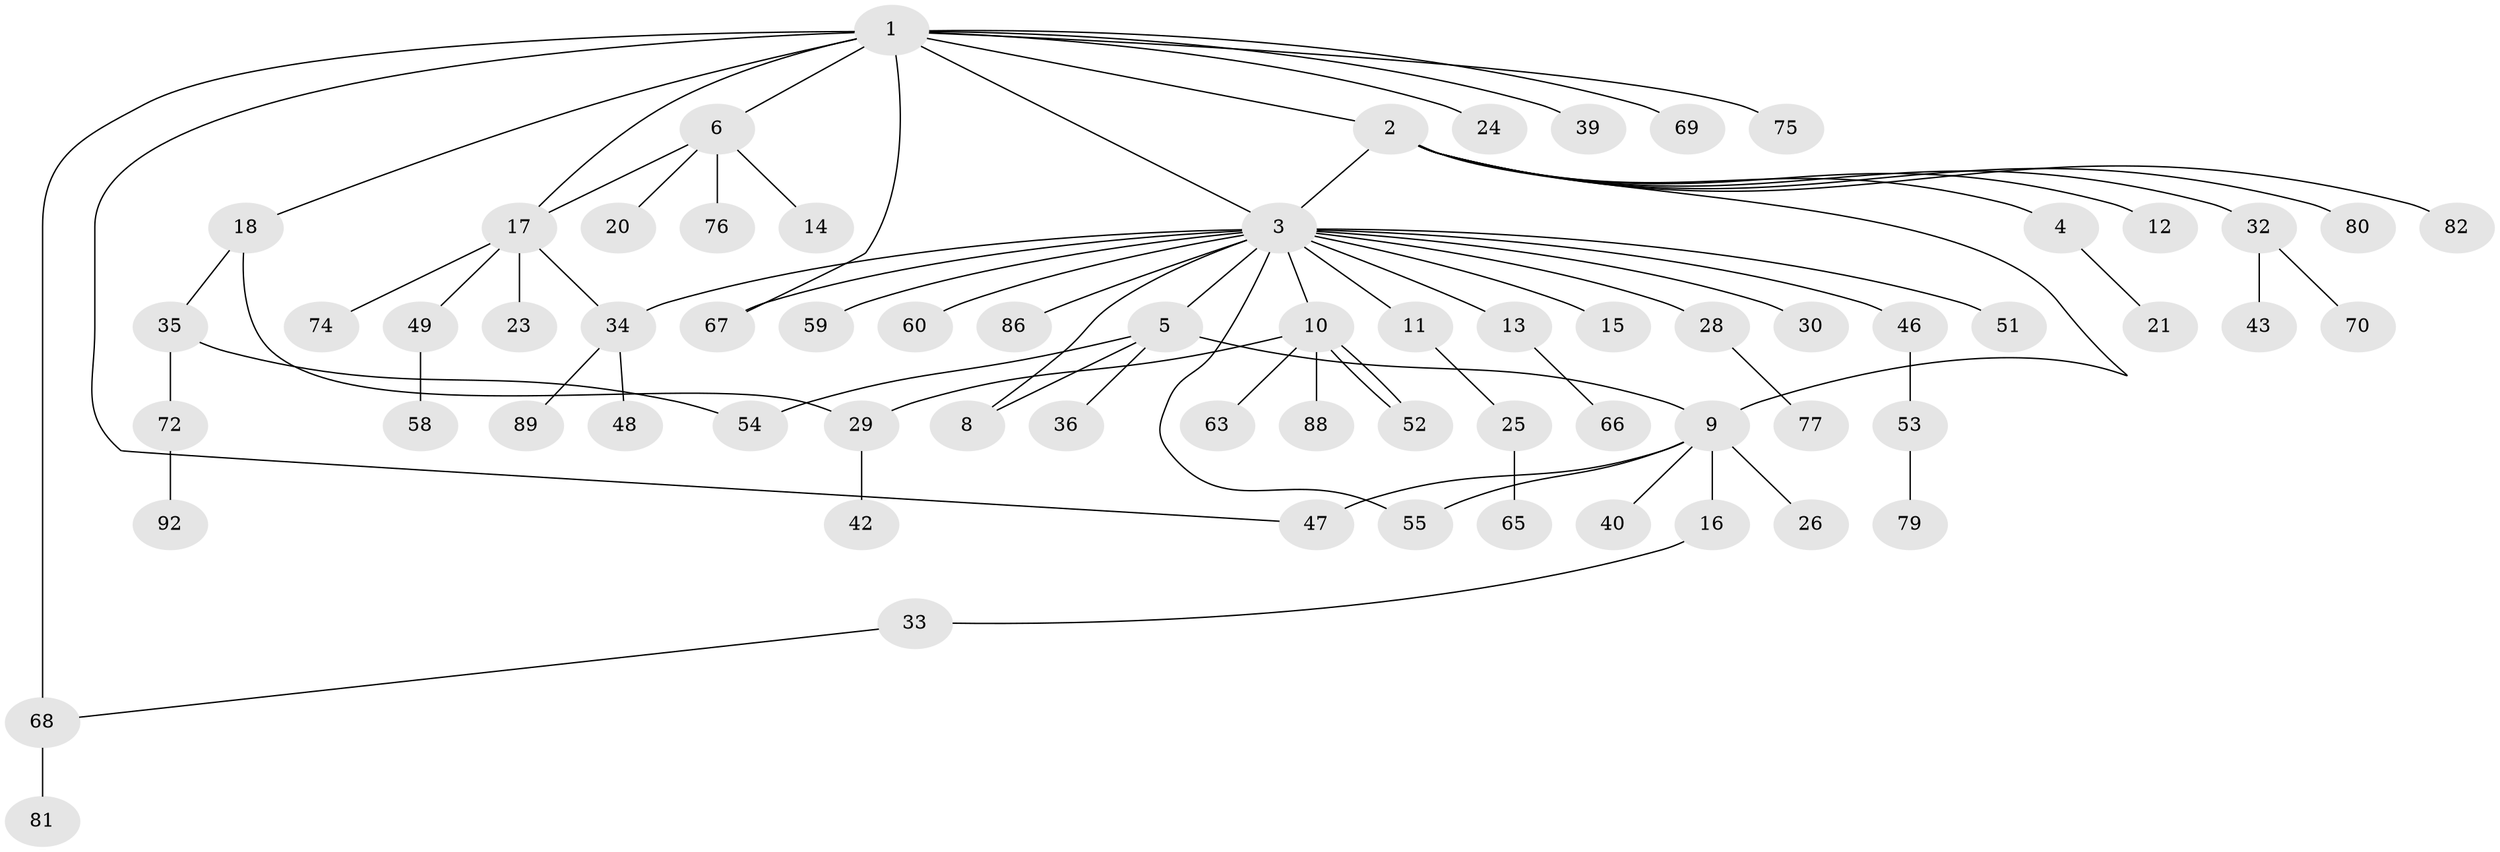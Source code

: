 // Generated by graph-tools (version 1.1) at 2025/51/02/27/25 19:51:56]
// undirected, 67 vertices, 78 edges
graph export_dot {
graph [start="1"]
  node [color=gray90,style=filled];
  1 [super="+90"];
  2 [super="+38"];
  3 [super="+7"];
  4;
  5 [super="+22"];
  6 [super="+85"];
  8 [super="+44"];
  9 [super="+27"];
  10 [super="+87"];
  11 [super="+78"];
  12;
  13 [super="+37"];
  14 [super="+41"];
  15;
  16 [super="+19"];
  17 [super="+45"];
  18 [super="+62"];
  20;
  21;
  23;
  24 [super="+31"];
  25;
  26;
  28 [super="+64"];
  29;
  30;
  32 [super="+56"];
  33 [super="+61"];
  34 [super="+50"];
  35 [super="+57"];
  36;
  39;
  40;
  42;
  43;
  46 [super="+84"];
  47 [super="+93"];
  48;
  49;
  51;
  52;
  53;
  54;
  55;
  58;
  59;
  60 [super="+83"];
  63;
  65;
  66 [super="+91"];
  67 [super="+73"];
  68 [super="+71"];
  69;
  70;
  72;
  74;
  75;
  76;
  77;
  79;
  80;
  81;
  82;
  86;
  88;
  89;
  92;
  1 -- 2;
  1 -- 3;
  1 -- 6;
  1 -- 18;
  1 -- 24;
  1 -- 39;
  1 -- 67;
  1 -- 68 [weight=2];
  1 -- 69;
  1 -- 75;
  1 -- 47;
  1 -- 17;
  2 -- 3;
  2 -- 4;
  2 -- 9;
  2 -- 12;
  2 -- 32;
  2 -- 82;
  2 -- 80;
  3 -- 5;
  3 -- 10;
  3 -- 11;
  3 -- 15;
  3 -- 28;
  3 -- 30;
  3 -- 46;
  3 -- 51;
  3 -- 55;
  3 -- 59;
  3 -- 60;
  3 -- 67;
  3 -- 86;
  3 -- 34;
  3 -- 13;
  3 -- 8;
  4 -- 21;
  5 -- 8;
  5 -- 36;
  5 -- 54;
  5 -- 9;
  6 -- 14;
  6 -- 17;
  6 -- 20;
  6 -- 76;
  9 -- 16;
  9 -- 26;
  9 -- 40;
  9 -- 47 [weight=2];
  9 -- 55;
  10 -- 29;
  10 -- 52;
  10 -- 52;
  10 -- 63;
  10 -- 88;
  11 -- 25;
  13 -- 66;
  16 -- 33;
  17 -- 23;
  17 -- 34;
  17 -- 74;
  17 -- 49;
  18 -- 35;
  18 -- 29;
  25 -- 65;
  28 -- 77;
  29 -- 42;
  32 -- 43;
  32 -- 70;
  33 -- 68;
  34 -- 48;
  34 -- 89;
  35 -- 54;
  35 -- 72;
  46 -- 53;
  49 -- 58;
  53 -- 79;
  68 -- 81;
  72 -- 92;
}
